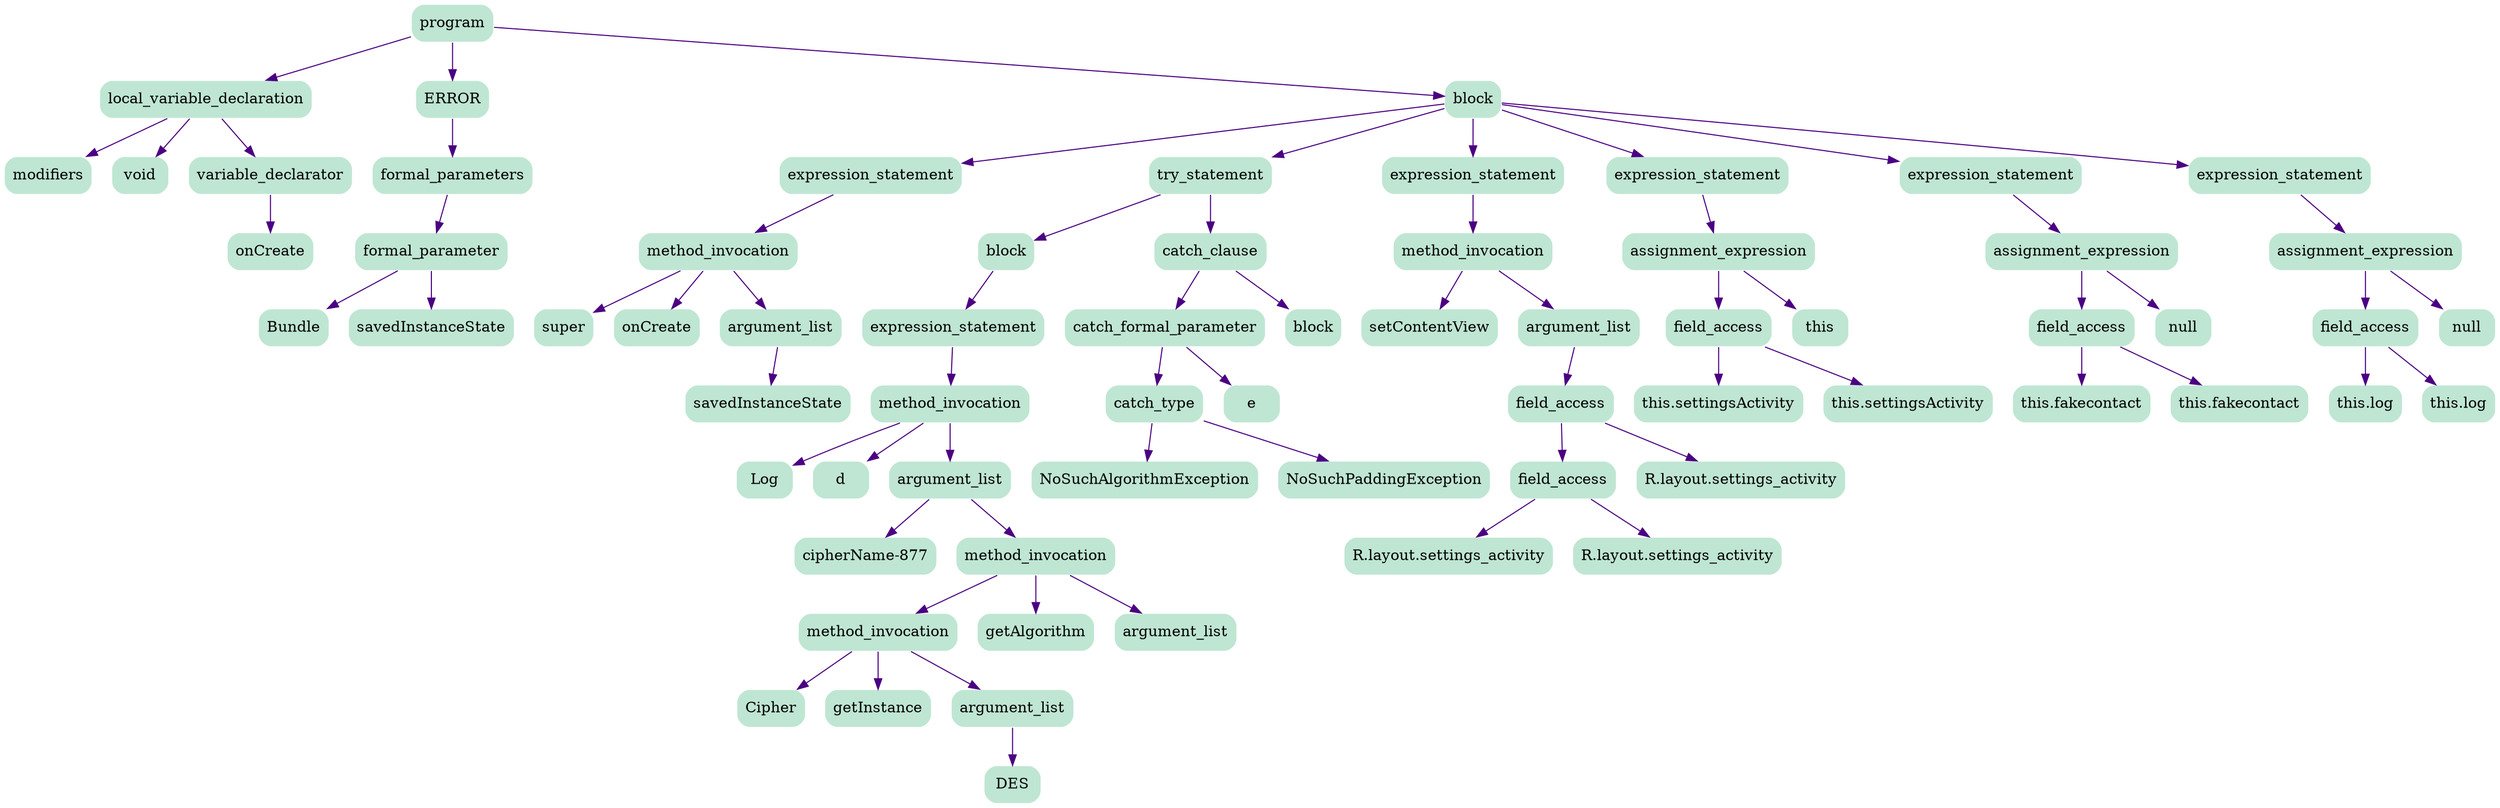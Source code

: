 digraph  {
5 [color=white, fillcolor="#BFE6D3", label=program, node_type=program, shape=box, style="rounded, filled"];
6 [color=white, fillcolor="#BFE6D3", label=local_variable_declaration, node_type=local_variable_declaration, shape=box, style="rounded, filled"];
7 [color=white, fillcolor="#BFE6D3", label=modifiers, node_type=modifiers, shape=box, style="rounded, filled"];
8 [color=white, fillcolor="#BFE6D3", label=void, node_type=void_type, shape=box, style="rounded, filled"];
9 [color=white, fillcolor="#BFE6D3", label=variable_declarator, node_type=variable_declarator, shape=box, style="rounded, filled"];
10 [color=white, fillcolor="#BFE6D3", label=onCreate, node_type=identifier, shape=box, style="rounded, filled"];
11 [color=white, fillcolor="#BFE6D3", label=ERROR, node_type=ERROR, shape=box, style="rounded, filled"];
12 [color=white, fillcolor="#BFE6D3", label=formal_parameters, node_type=formal_parameters, shape=box, style="rounded, filled"];
13 [color=white, fillcolor="#BFE6D3", label=formal_parameter, node_type=formal_parameter, shape=box, style="rounded, filled"];
14 [color=white, fillcolor="#BFE6D3", label=Bundle, node_type=type_identifier, shape=box, style="rounded, filled"];
15 [color=white, fillcolor="#BFE6D3", label=savedInstanceState, node_type=identifier, shape=box, style="rounded, filled"];
16 [color=white, fillcolor="#BFE6D3", label=block, node_type=block, shape=box, style="rounded, filled"];
17 [color=white, fillcolor="#BFE6D3", label=expression_statement, node_type=expression_statement, shape=box, style="rounded, filled"];
18 [color=white, fillcolor="#BFE6D3", label=method_invocation, node_type=method_invocation, shape=box, style="rounded, filled"];
19 [color=white, fillcolor="#BFE6D3", label=super, node_type=super, shape=box, style="rounded, filled"];
20 [color=white, fillcolor="#BFE6D3", label=onCreate, node_type=identifier, shape=box, style="rounded, filled"];
21 [color=white, fillcolor="#BFE6D3", label=argument_list, node_type=argument_list, shape=box, style="rounded, filled"];
22 [color=white, fillcolor="#BFE6D3", label=savedInstanceState, node_type=identifier, shape=box, style="rounded, filled"];
23 [color=white, fillcolor="#BFE6D3", label=try_statement, node_type=try_statement, shape=box, style="rounded, filled"];
24 [color=white, fillcolor="#BFE6D3", label=block, node_type=block, shape=box, style="rounded, filled"];
25 [color=white, fillcolor="#BFE6D3", label=expression_statement, node_type=expression_statement, shape=box, style="rounded, filled"];
26 [color=white, fillcolor="#BFE6D3", label=method_invocation, node_type=method_invocation, shape=box, style="rounded, filled"];
27 [color=white, fillcolor="#BFE6D3", label=Log, node_type=identifier, shape=box, style="rounded, filled"];
28 [color=white, fillcolor="#BFE6D3", label=d, node_type=identifier, shape=box, style="rounded, filled"];
29 [color=white, fillcolor="#BFE6D3", label=argument_list, node_type=argument_list, shape=box, style="rounded, filled"];
30 [color=white, fillcolor="#BFE6D3", label="cipherName\-877", node_type=string_literal, shape=box, style="rounded, filled"];
31 [color=white, fillcolor="#BFE6D3", label=method_invocation, node_type=method_invocation, shape=box, style="rounded, filled"];
32 [color=white, fillcolor="#BFE6D3", label=method_invocation, node_type=method_invocation, shape=box, style="rounded, filled"];
33 [color=white, fillcolor="#BFE6D3", label=Cipher, node_type=identifier, shape=box, style="rounded, filled"];
34 [color=white, fillcolor="#BFE6D3", label=getInstance, node_type=identifier, shape=box, style="rounded, filled"];
35 [color=white, fillcolor="#BFE6D3", label=argument_list, node_type=argument_list, shape=box, style="rounded, filled"];
36 [color=white, fillcolor="#BFE6D3", label="DES", node_type=string_literal, shape=box, style="rounded, filled"];
37 [color=white, fillcolor="#BFE6D3", label=getAlgorithm, node_type=identifier, shape=box, style="rounded, filled"];
38 [color=white, fillcolor="#BFE6D3", label=argument_list, node_type=argument_list, shape=box, style="rounded, filled"];
39 [color=white, fillcolor="#BFE6D3", label=catch_clause, node_type=catch_clause, shape=box, style="rounded, filled"];
40 [color=white, fillcolor="#BFE6D3", label=catch_formal_parameter, node_type=catch_formal_parameter, shape=box, style="rounded, filled"];
41 [color=white, fillcolor="#BFE6D3", label=catch_type, node_type=catch_type, shape=box, style="rounded, filled"];
42 [color=white, fillcolor="#BFE6D3", label=NoSuchAlgorithmException, node_type=type_identifier, shape=box, style="rounded, filled"];
43 [color=white, fillcolor="#BFE6D3", label=NoSuchPaddingException, node_type=type_identifier, shape=box, style="rounded, filled"];
44 [color=white, fillcolor="#BFE6D3", label=e, node_type=identifier, shape=box, style="rounded, filled"];
45 [color=white, fillcolor="#BFE6D3", label=block, node_type=block, shape=box, style="rounded, filled"];
46 [color=white, fillcolor="#BFE6D3", label=expression_statement, node_type=expression_statement, shape=box, style="rounded, filled"];
47 [color=white, fillcolor="#BFE6D3", label=method_invocation, node_type=method_invocation, shape=box, style="rounded, filled"];
48 [color=white, fillcolor="#BFE6D3", label=setContentView, node_type=identifier, shape=box, style="rounded, filled"];
49 [color=white, fillcolor="#BFE6D3", label=argument_list, node_type=argument_list, shape=box, style="rounded, filled"];
50 [color=white, fillcolor="#BFE6D3", label=field_access, node_type=field_access, shape=box, style="rounded, filled"];
51 [color=white, fillcolor="#BFE6D3", label=field_access, node_type=field_access, shape=box, style="rounded, filled"];
52 [color=white, fillcolor="#BFE6D3", label="R\.layout\.settings_activity", node_type=identifier, shape=box, style="rounded, filled"];
53 [color=white, fillcolor="#BFE6D3", label="R\.layout\.settings_activity", node_type=identifier, shape=box, style="rounded, filled"];
54 [color=white, fillcolor="#BFE6D3", label="R\.layout\.settings_activity", node_type=identifier, shape=box, style="rounded, filled"];
55 [color=white, fillcolor="#BFE6D3", label=expression_statement, node_type=expression_statement, shape=box, style="rounded, filled"];
56 [color=white, fillcolor="#BFE6D3", label=assignment_expression, node_type=assignment_expression, shape=box, style="rounded, filled"];
57 [color=white, fillcolor="#BFE6D3", label=field_access, node_type=field_access, shape=box, style="rounded, filled"];
58 [color=white, fillcolor="#BFE6D3", label="this\.settingsActivity", node_type=this, shape=box, style="rounded, filled"];
59 [color=white, fillcolor="#BFE6D3", label="this\.settingsActivity", node_type=identifier, shape=box, style="rounded, filled"];
60 [color=white, fillcolor="#BFE6D3", label=this, node_type=this, shape=box, style="rounded, filled"];
61 [color=white, fillcolor="#BFE6D3", label=expression_statement, node_type=expression_statement, shape=box, style="rounded, filled"];
62 [color=white, fillcolor="#BFE6D3", label=assignment_expression, node_type=assignment_expression, shape=box, style="rounded, filled"];
63 [color=white, fillcolor="#BFE6D3", label=field_access, node_type=field_access, shape=box, style="rounded, filled"];
64 [color=white, fillcolor="#BFE6D3", label="this\.fakecontact", node_type=this, shape=box, style="rounded, filled"];
65 [color=white, fillcolor="#BFE6D3", label="this\.fakecontact", node_type=identifier, shape=box, style="rounded, filled"];
66 [color=white, fillcolor="#BFE6D3", label=null, node_type=null_literal, shape=box, style="rounded, filled"];
67 [color=white, fillcolor="#BFE6D3", label=expression_statement, node_type=expression_statement, shape=box, style="rounded, filled"];
68 [color=white, fillcolor="#BFE6D3", label=assignment_expression, node_type=assignment_expression, shape=box, style="rounded, filled"];
69 [color=white, fillcolor="#BFE6D3", label=field_access, node_type=field_access, shape=box, style="rounded, filled"];
70 [color=white, fillcolor="#BFE6D3", label="this\.log", node_type=this, shape=box, style="rounded, filled"];
71 [color=white, fillcolor="#BFE6D3", label="this\.log", node_type=identifier, shape=box, style="rounded, filled"];
72 [color=white, fillcolor="#BFE6D3", label=null, node_type=null_literal, shape=box, style="rounded, filled"];
5 -> 6  [color=indigo, edge_type=AST_edge, key=0, shape=vee];
5 -> 11  [color=indigo, edge_type=AST_edge, key=0, shape=vee];
5 -> 16  [color=indigo, edge_type=AST_edge, key=0, shape=vee];
6 -> 7  [color=indigo, edge_type=AST_edge, key=0, shape=vee];
6 -> 8  [color=indigo, edge_type=AST_edge, key=0, shape=vee];
6 -> 9  [color=indigo, edge_type=AST_edge, key=0, shape=vee];
9 -> 10  [color=indigo, edge_type=AST_edge, key=0, shape=vee];
11 -> 12  [color=indigo, edge_type=AST_edge, key=0, shape=vee];
12 -> 13  [color=indigo, edge_type=AST_edge, key=0, shape=vee];
13 -> 14  [color=indigo, edge_type=AST_edge, key=0, shape=vee];
13 -> 15  [color=indigo, edge_type=AST_edge, key=0, shape=vee];
16 -> 17  [color=indigo, edge_type=AST_edge, key=0, shape=vee];
16 -> 23  [color=indigo, edge_type=AST_edge, key=0, shape=vee];
16 -> 46  [color=indigo, edge_type=AST_edge, key=0, shape=vee];
16 -> 55  [color=indigo, edge_type=AST_edge, key=0, shape=vee];
16 -> 61  [color=indigo, edge_type=AST_edge, key=0, shape=vee];
16 -> 67  [color=indigo, edge_type=AST_edge, key=0, shape=vee];
17 -> 18  [color=indigo, edge_type=AST_edge, key=0, shape=vee];
18 -> 19  [color=indigo, edge_type=AST_edge, key=0, shape=vee];
18 -> 20  [color=indigo, edge_type=AST_edge, key=0, shape=vee];
18 -> 21  [color=indigo, edge_type=AST_edge, key=0, shape=vee];
21 -> 22  [color=indigo, edge_type=AST_edge, key=0, shape=vee];
23 -> 24  [color=indigo, edge_type=AST_edge, key=0, shape=vee];
23 -> 39  [color=indigo, edge_type=AST_edge, key=0, shape=vee];
24 -> 25  [color=indigo, edge_type=AST_edge, key=0, shape=vee];
25 -> 26  [color=indigo, edge_type=AST_edge, key=0, shape=vee];
26 -> 27  [color=indigo, edge_type=AST_edge, key=0, shape=vee];
26 -> 28  [color=indigo, edge_type=AST_edge, key=0, shape=vee];
26 -> 29  [color=indigo, edge_type=AST_edge, key=0, shape=vee];
29 -> 30  [color=indigo, edge_type=AST_edge, key=0, shape=vee];
29 -> 31  [color=indigo, edge_type=AST_edge, key=0, shape=vee];
31 -> 32  [color=indigo, edge_type=AST_edge, key=0, shape=vee];
31 -> 37  [color=indigo, edge_type=AST_edge, key=0, shape=vee];
31 -> 38  [color=indigo, edge_type=AST_edge, key=0, shape=vee];
32 -> 33  [color=indigo, edge_type=AST_edge, key=0, shape=vee];
32 -> 34  [color=indigo, edge_type=AST_edge, key=0, shape=vee];
32 -> 35  [color=indigo, edge_type=AST_edge, key=0, shape=vee];
35 -> 36  [color=indigo, edge_type=AST_edge, key=0, shape=vee];
39 -> 40  [color=indigo, edge_type=AST_edge, key=0, shape=vee];
39 -> 45  [color=indigo, edge_type=AST_edge, key=0, shape=vee];
40 -> 41  [color=indigo, edge_type=AST_edge, key=0, shape=vee];
40 -> 44  [color=indigo, edge_type=AST_edge, key=0, shape=vee];
41 -> 42  [color=indigo, edge_type=AST_edge, key=0, shape=vee];
41 -> 43  [color=indigo, edge_type=AST_edge, key=0, shape=vee];
46 -> 47  [color=indigo, edge_type=AST_edge, key=0, shape=vee];
47 -> 48  [color=indigo, edge_type=AST_edge, key=0, shape=vee];
47 -> 49  [color=indigo, edge_type=AST_edge, key=0, shape=vee];
49 -> 50  [color=indigo, edge_type=AST_edge, key=0, shape=vee];
50 -> 51  [color=indigo, edge_type=AST_edge, key=0, shape=vee];
50 -> 54  [color=indigo, edge_type=AST_edge, key=0, shape=vee];
51 -> 52  [color=indigo, edge_type=AST_edge, key=0, shape=vee];
51 -> 53  [color=indigo, edge_type=AST_edge, key=0, shape=vee];
55 -> 56  [color=indigo, edge_type=AST_edge, key=0, shape=vee];
56 -> 57  [color=indigo, edge_type=AST_edge, key=0, shape=vee];
56 -> 60  [color=indigo, edge_type=AST_edge, key=0, shape=vee];
57 -> 58  [color=indigo, edge_type=AST_edge, key=0, shape=vee];
57 -> 59  [color=indigo, edge_type=AST_edge, key=0, shape=vee];
61 -> 62  [color=indigo, edge_type=AST_edge, key=0, shape=vee];
62 -> 63  [color=indigo, edge_type=AST_edge, key=0, shape=vee];
62 -> 66  [color=indigo, edge_type=AST_edge, key=0, shape=vee];
63 -> 64  [color=indigo, edge_type=AST_edge, key=0, shape=vee];
63 -> 65  [color=indigo, edge_type=AST_edge, key=0, shape=vee];
67 -> 68  [color=indigo, edge_type=AST_edge, key=0, shape=vee];
68 -> 69  [color=indigo, edge_type=AST_edge, key=0, shape=vee];
68 -> 72  [color=indigo, edge_type=AST_edge, key=0, shape=vee];
69 -> 70  [color=indigo, edge_type=AST_edge, key=0, shape=vee];
69 -> 71  [color=indigo, edge_type=AST_edge, key=0, shape=vee];
}
